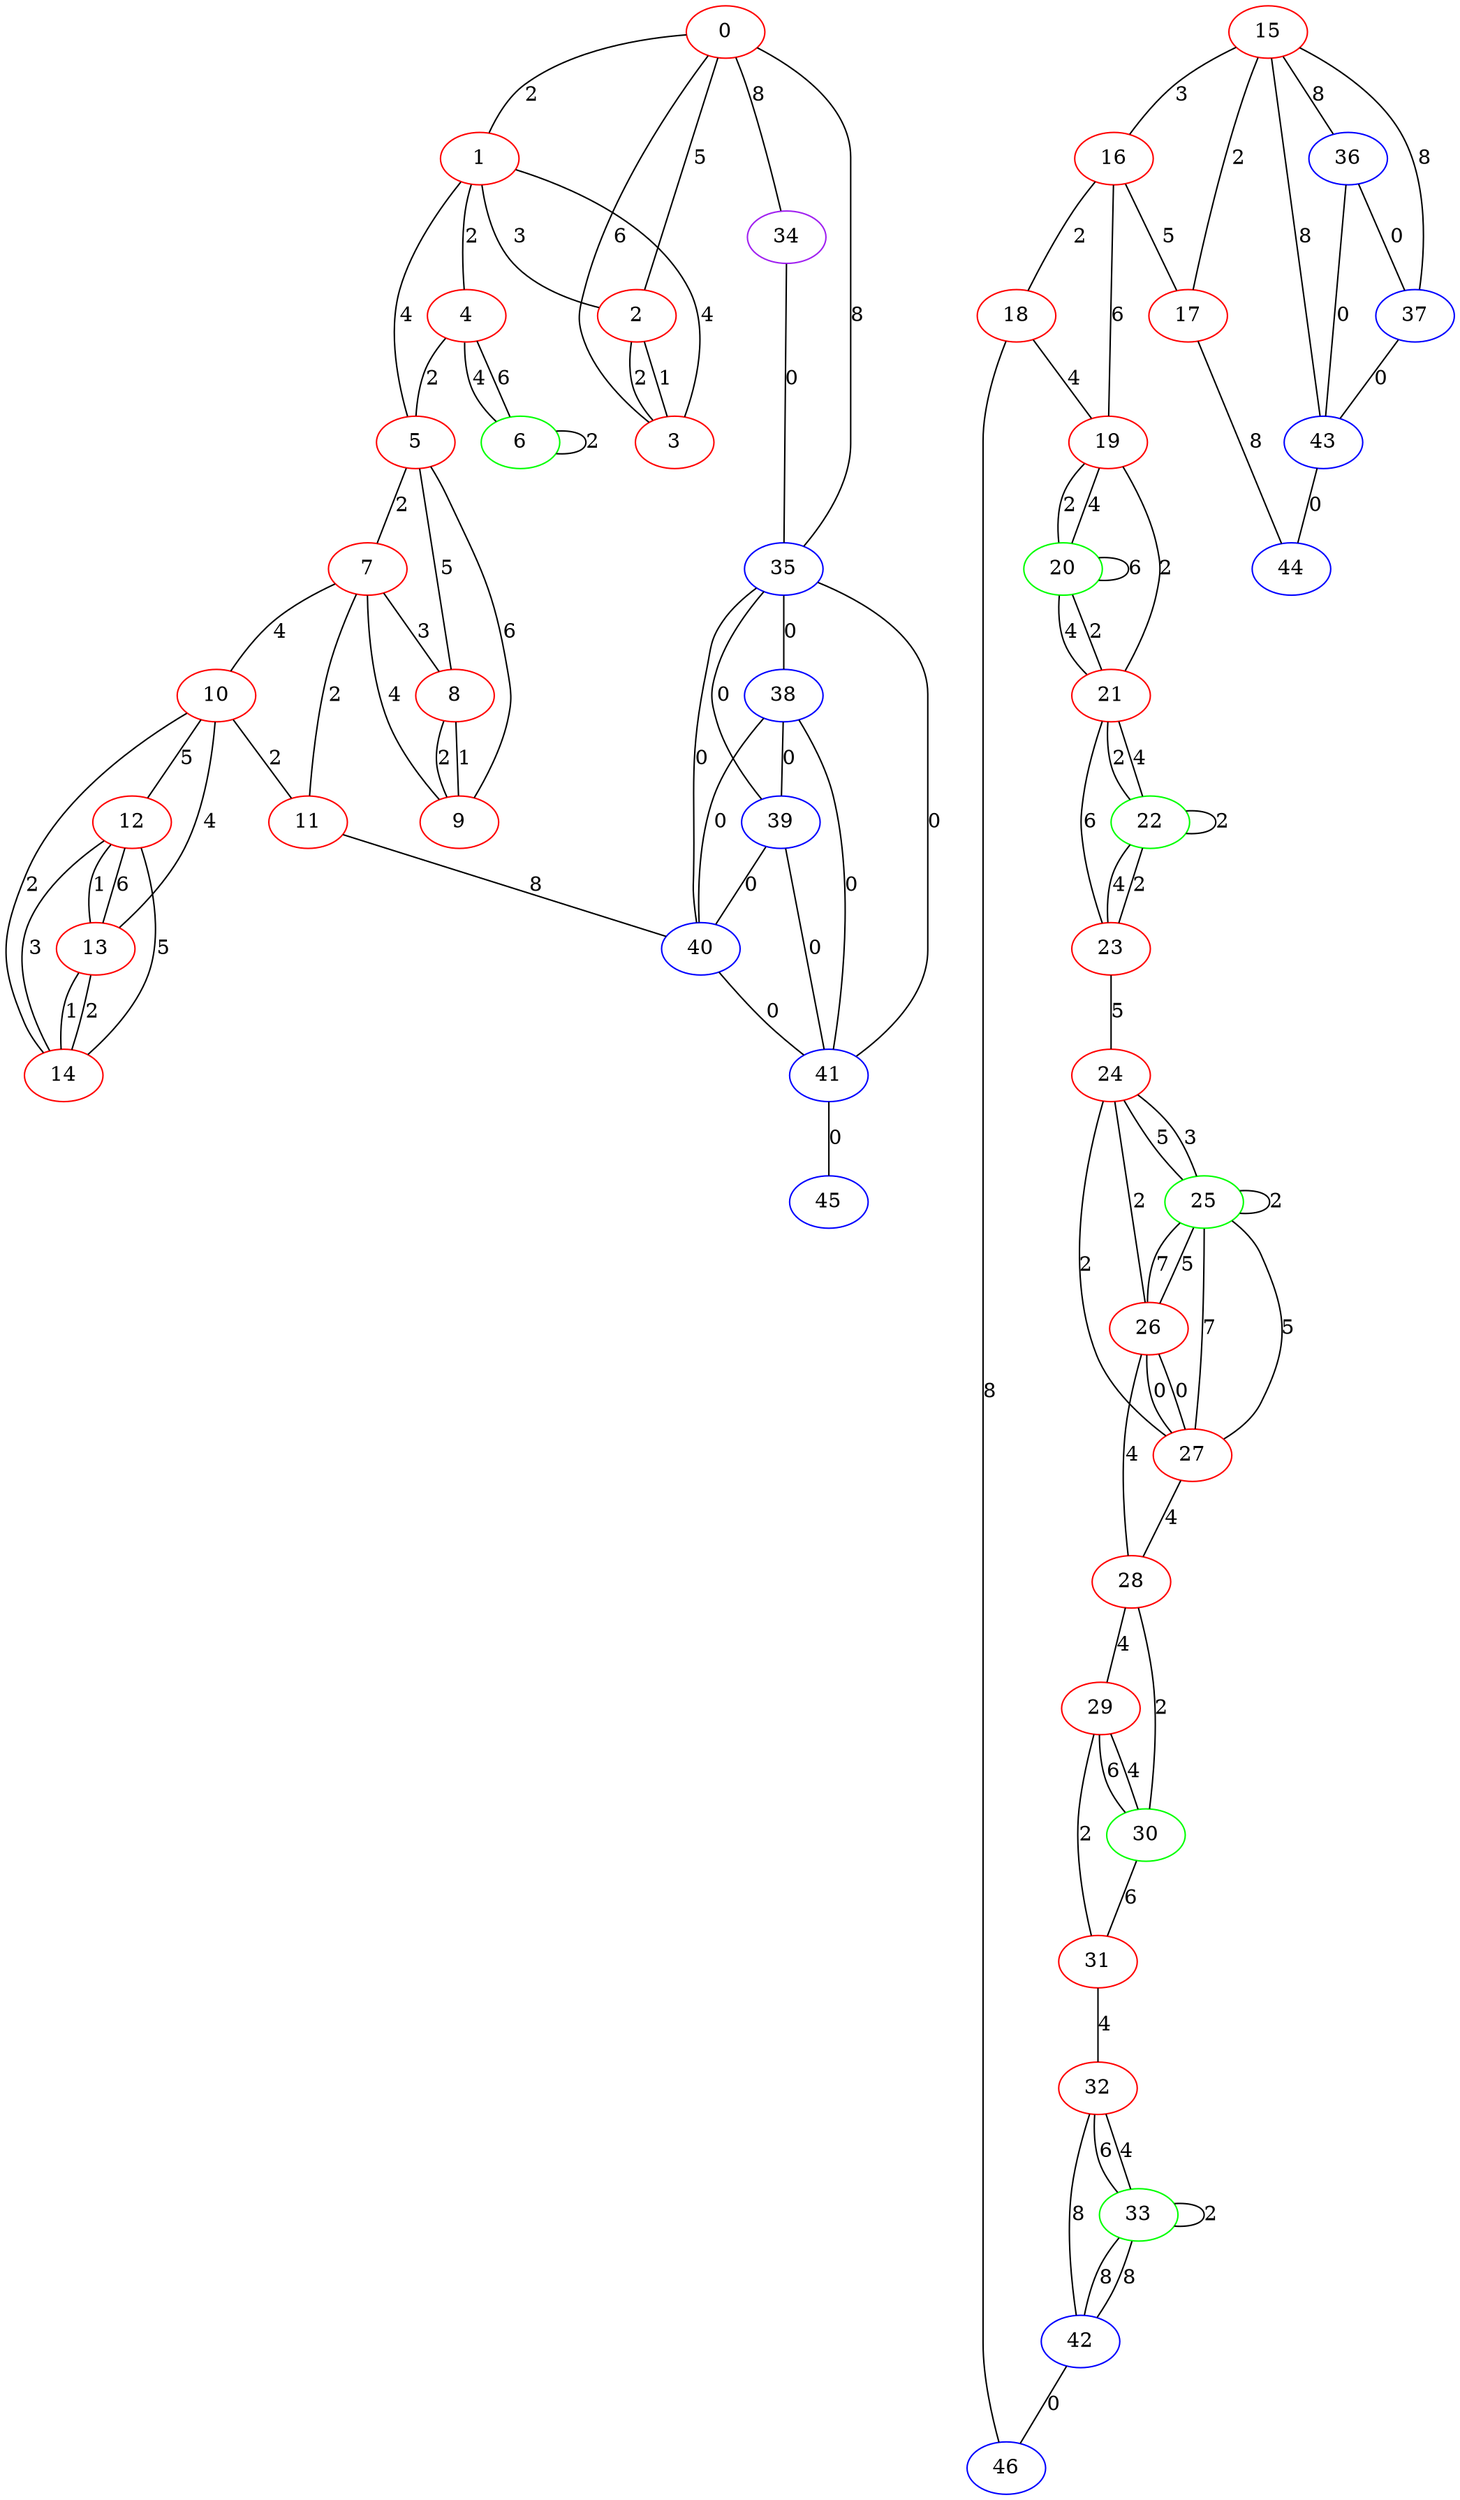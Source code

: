 graph "" {
0 [color=red, weight=1];
1 [color=red, weight=1];
2 [color=red, weight=1];
3 [color=red, weight=1];
4 [color=red, weight=1];
5 [color=red, weight=1];
6 [color=green, weight=2];
7 [color=red, weight=1];
8 [color=red, weight=1];
9 [color=red, weight=1];
10 [color=red, weight=1];
11 [color=red, weight=1];
12 [color=red, weight=1];
13 [color=red, weight=1];
14 [color=red, weight=1];
15 [color=red, weight=1];
16 [color=red, weight=1];
17 [color=red, weight=1];
18 [color=red, weight=1];
19 [color=red, weight=1];
20 [color=green, weight=2];
21 [color=red, weight=1];
22 [color=green, weight=2];
23 [color=red, weight=1];
24 [color=red, weight=1];
25 [color=green, weight=2];
26 [color=red, weight=1];
27 [color=red, weight=1];
28 [color=red, weight=1];
29 [color=red, weight=1];
30 [color=green, weight=2];
31 [color=red, weight=1];
32 [color=red, weight=1];
33 [color=green, weight=2];
34 [color=purple, weight=4];
35 [color=blue, weight=3];
36 [color=blue, weight=3];
37 [color=blue, weight=3];
38 [color=blue, weight=3];
39 [color=blue, weight=3];
40 [color=blue, weight=3];
41 [color=blue, weight=3];
42 [color=blue, weight=3];
43 [color=blue, weight=3];
44 [color=blue, weight=3];
45 [color=blue, weight=3];
46 [color=blue, weight=3];
0 -- 1  [key=0, label=2];
0 -- 2  [key=0, label=5];
0 -- 3  [key=0, label=6];
0 -- 34  [key=0, label=8];
0 -- 35  [key=0, label=8];
1 -- 2  [key=0, label=3];
1 -- 3  [key=0, label=4];
1 -- 4  [key=0, label=2];
1 -- 5  [key=0, label=4];
2 -- 3  [key=0, label=1];
2 -- 3  [key=1, label=2];
4 -- 5  [key=0, label=2];
4 -- 6  [key=0, label=6];
4 -- 6  [key=1, label=4];
5 -- 8  [key=0, label=5];
5 -- 9  [key=0, label=6];
5 -- 7  [key=0, label=2];
6 -- 6  [key=0, label=2];
7 -- 8  [key=0, label=3];
7 -- 9  [key=0, label=4];
7 -- 10  [key=0, label=4];
7 -- 11  [key=0, label=2];
8 -- 9  [key=0, label=1];
8 -- 9  [key=1, label=2];
10 -- 11  [key=0, label=2];
10 -- 12  [key=0, label=5];
10 -- 13  [key=0, label=4];
10 -- 14  [key=0, label=2];
11 -- 40  [key=0, label=8];
12 -- 13  [key=0, label=6];
12 -- 13  [key=1, label=1];
12 -- 14  [key=0, label=5];
12 -- 14  [key=1, label=3];
13 -- 14  [key=0, label=1];
13 -- 14  [key=1, label=2];
15 -- 16  [key=0, label=3];
15 -- 17  [key=0, label=2];
15 -- 43  [key=0, label=8];
15 -- 36  [key=0, label=8];
15 -- 37  [key=0, label=8];
16 -- 17  [key=0, label=5];
16 -- 18  [key=0, label=2];
16 -- 19  [key=0, label=6];
17 -- 44  [key=0, label=8];
18 -- 19  [key=0, label=4];
18 -- 46  [key=0, label=8];
19 -- 20  [key=0, label=2];
19 -- 20  [key=1, label=4];
19 -- 21  [key=0, label=2];
20 -- 20  [key=0, label=6];
20 -- 21  [key=0, label=4];
20 -- 21  [key=1, label=2];
21 -- 22  [key=0, label=2];
21 -- 22  [key=1, label=4];
21 -- 23  [key=0, label=6];
22 -- 22  [key=0, label=2];
22 -- 23  [key=0, label=4];
22 -- 23  [key=1, label=2];
23 -- 24  [key=0, label=5];
24 -- 25  [key=0, label=3];
24 -- 25  [key=1, label=5];
24 -- 26  [key=0, label=2];
24 -- 27  [key=0, label=2];
25 -- 25  [key=0, label=2];
25 -- 26  [key=0, label=5];
25 -- 26  [key=1, label=7];
25 -- 27  [key=0, label=5];
25 -- 27  [key=1, label=7];
26 -- 27  [key=0, label=0];
26 -- 27  [key=1, label=0];
26 -- 28  [key=0, label=4];
27 -- 28  [key=0, label=4];
28 -- 29  [key=0, label=4];
28 -- 30  [key=0, label=2];
29 -- 30  [key=0, label=6];
29 -- 30  [key=1, label=4];
29 -- 31  [key=0, label=2];
30 -- 31  [key=0, label=6];
31 -- 32  [key=0, label=4];
32 -- 33  [key=0, label=6];
32 -- 33  [key=1, label=4];
32 -- 42  [key=0, label=8];
33 -- 33  [key=0, label=2];
33 -- 42  [key=0, label=8];
33 -- 42  [key=1, label=8];
34 -- 35  [key=0, label=0];
35 -- 38  [key=0, label=0];
35 -- 39  [key=0, label=0];
35 -- 40  [key=0, label=0];
35 -- 41  [key=0, label=0];
36 -- 43  [key=0, label=0];
36 -- 37  [key=0, label=0];
37 -- 43  [key=0, label=0];
38 -- 40  [key=0, label=0];
38 -- 41  [key=0, label=0];
38 -- 39  [key=0, label=0];
39 -- 40  [key=0, label=0];
39 -- 41  [key=0, label=0];
40 -- 41  [key=0, label=0];
41 -- 45  [key=0, label=0];
42 -- 46  [key=0, label=0];
43 -- 44  [key=0, label=0];
}
